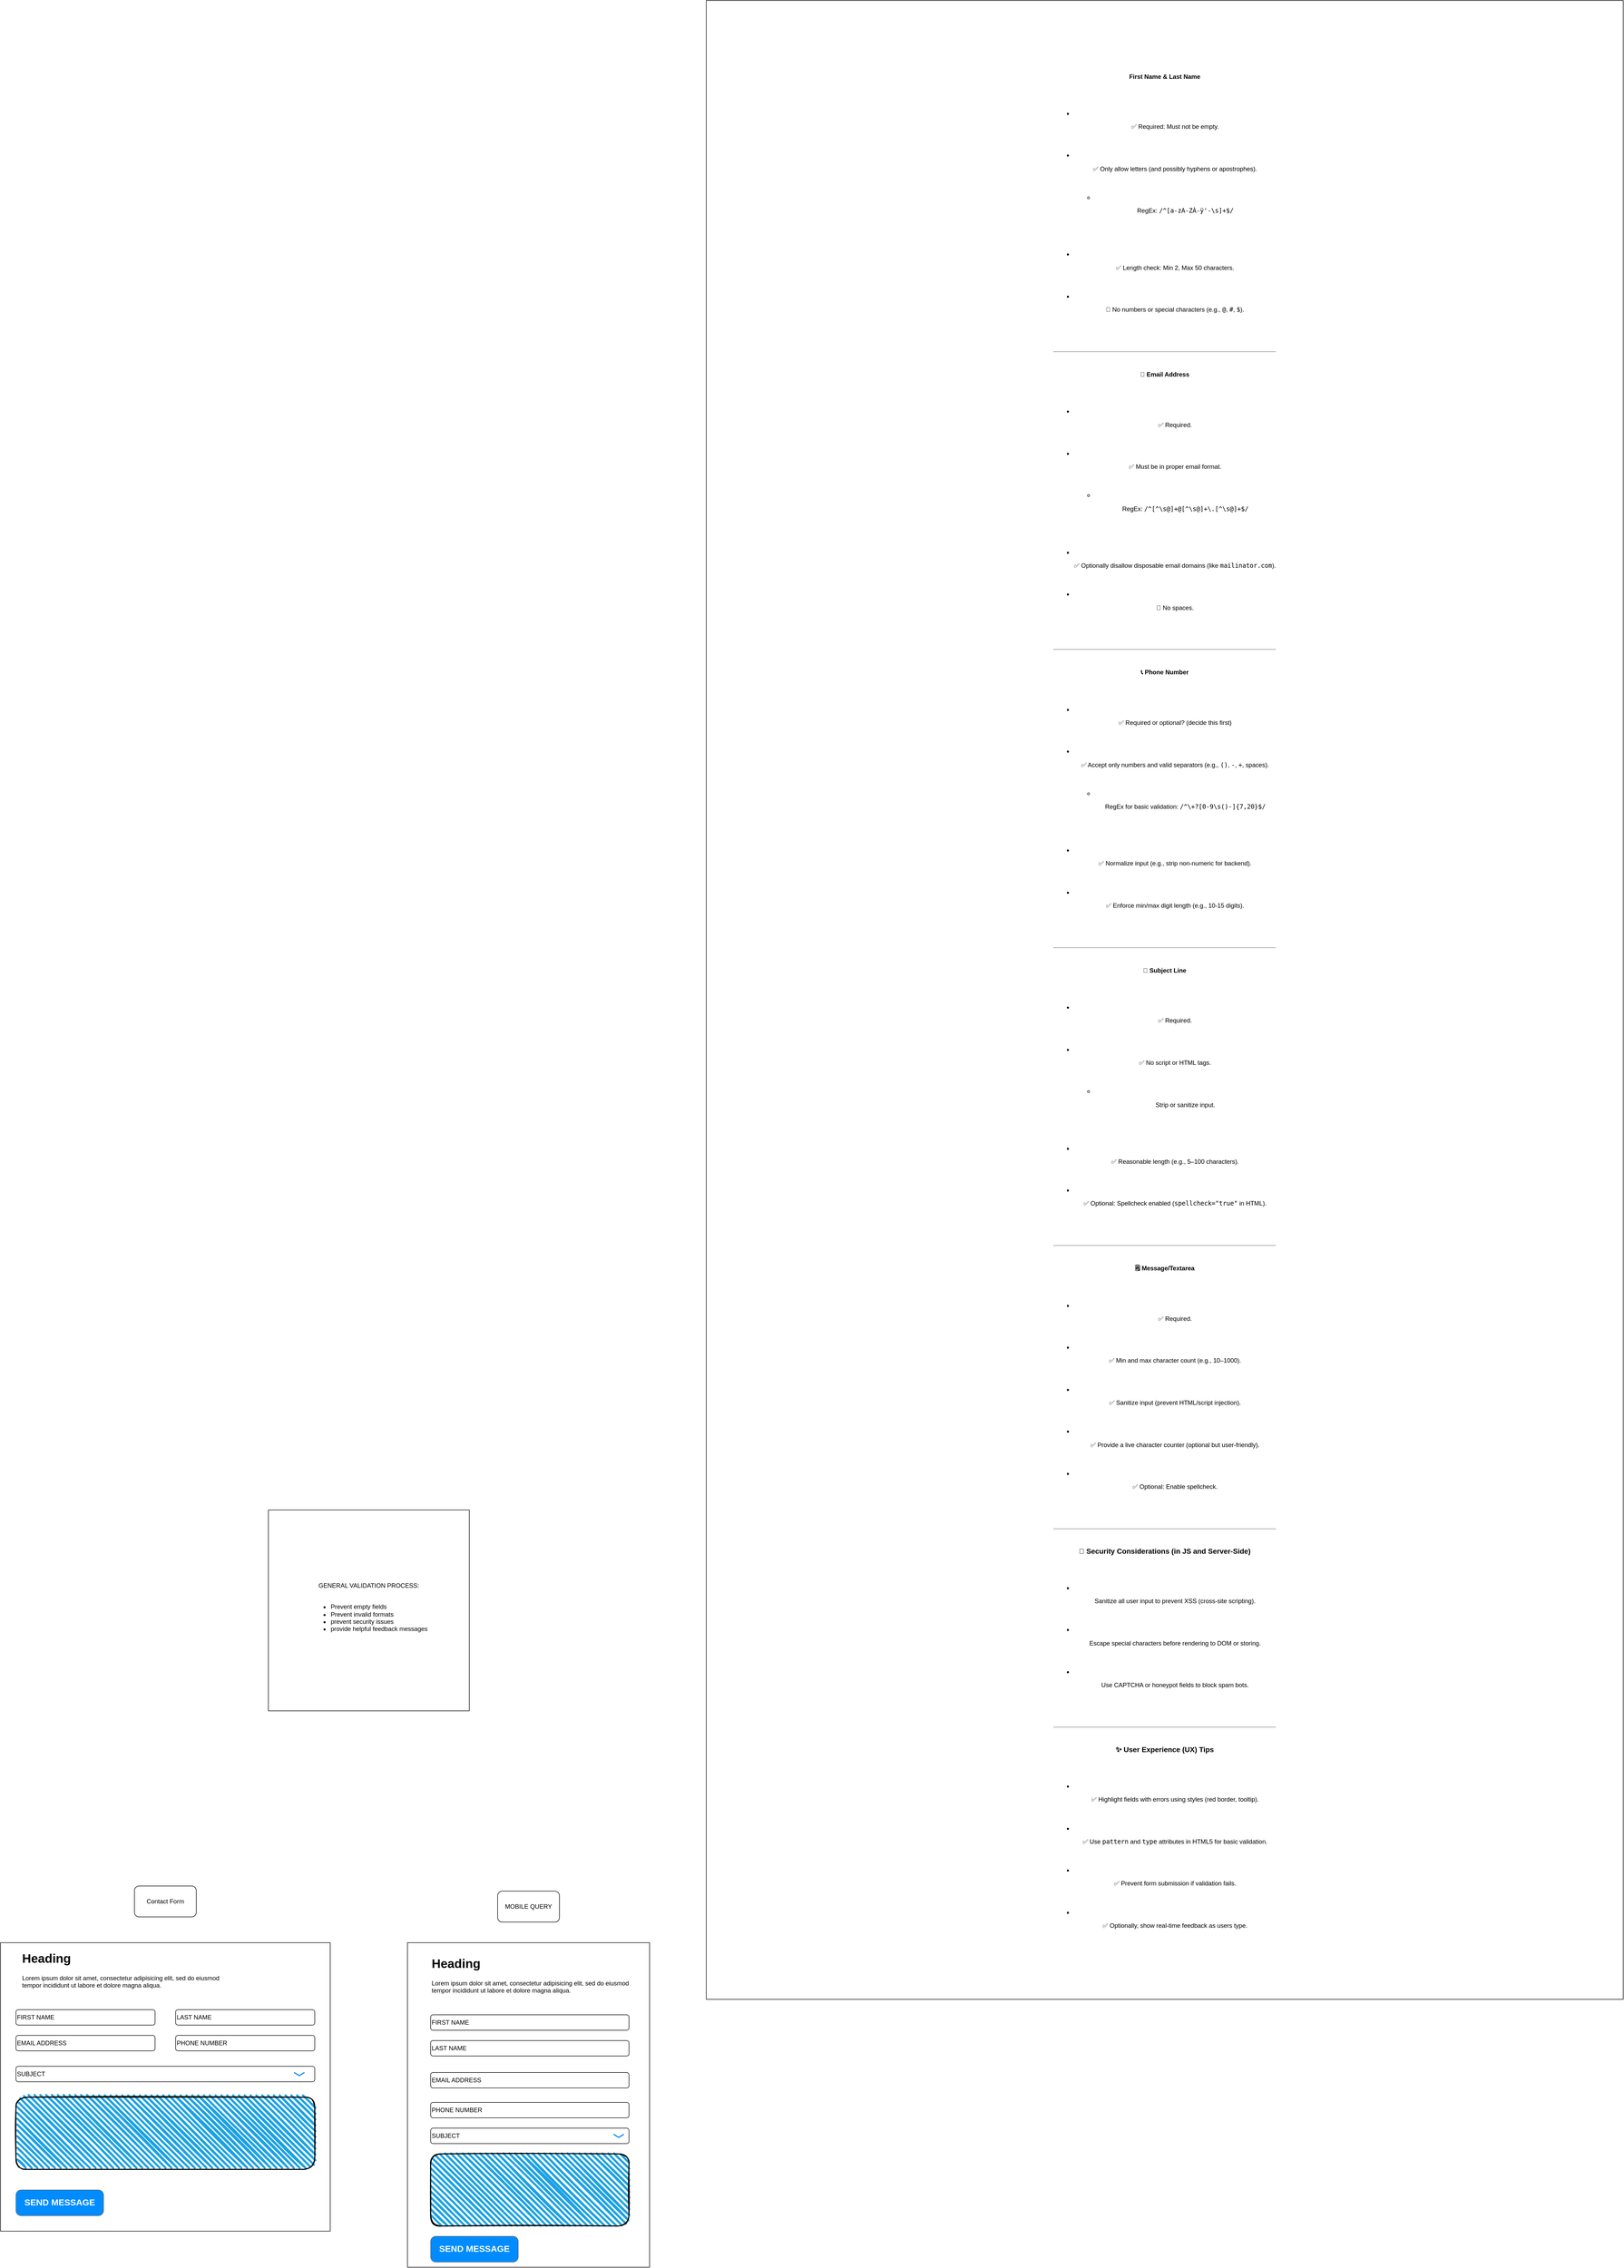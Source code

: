<mxfile>
    <diagram id="CIU3hQZqG4bvmMYvp0ws" name="Page-1">
        <mxGraphModel dx="1626" dy="4079" grid="1" gridSize="10" guides="1" tooltips="1" connect="1" arrows="1" fold="1" page="1" pageScale="1" pageWidth="850" pageHeight="1100" math="0" shadow="0">
            <root>
                <mxCell id="0"/>
                <mxCell id="1" parent="0"/>
                <mxCell id="2" value="Contact Form" style="rounded=1;whiteSpace=wrap;html=1;" vertex="1" parent="1">
                    <mxGeometry x="490" y="370" width="120" height="60" as="geometry"/>
                </mxCell>
                <mxCell id="3" value="" style="rounded=0;whiteSpace=wrap;html=1;" vertex="1" parent="1">
                    <mxGeometry x="230" y="480" width="640" height="560" as="geometry"/>
                </mxCell>
                <mxCell id="6" value="&lt;h1 style=&quot;margin-top: 0px;&quot;&gt;Heading&lt;/h1&gt;&lt;p&gt;Lorem ipsum dolor sit amet, consectetur adipisicing elit, sed do eiusmod tempor incididunt ut labore et dolore magna aliqua.&lt;/p&gt;" style="text;html=1;whiteSpace=wrap;overflow=hidden;rounded=0;" vertex="1" parent="1">
                    <mxGeometry x="270" y="490" width="420" height="120" as="geometry"/>
                </mxCell>
                <mxCell id="7" value="FIRST NAME" style="rounded=1;whiteSpace=wrap;html=1;align=left;" vertex="1" parent="1">
                    <mxGeometry x="260" y="610" width="270" height="30" as="geometry"/>
                </mxCell>
                <mxCell id="8" value="LAST NAME&lt;span style=&quot;font-family: monospace; font-size: 0px; text-wrap-mode: nowrap;&quot;&gt;%3CmxGraphModel%3E%3Croot%3E%3CmxCell%20id%3D%220%22%2F%3E%3CmxCell%20id%3D%221%22%20parent%3D%220%22%2F%3E%3CmxCell%20id%3D%222%22%20value%3D%22FIRST%20NAME%22%20style%3D%22rounded%3D1%3BwhiteSpace%3Dwrap%3Bhtml%3D1%3Balign%3Dleft%3B%22%20vertex%3D%221%22%20parent%3D%221%22%3E%3CmxGeometry%20x%3D%22260%22%20y%3D%22610%22%20width%3D%22270%22%20height%3D%2230%22%20as%3D%22geometry%22%2F%3E%3C%2FmxCell%3E%3C%2Froot%3E%3C%2FmxGraphModel%3E&lt;/span&gt;" style="rounded=1;whiteSpace=wrap;html=1;align=left;" vertex="1" parent="1">
                    <mxGeometry x="570" y="610" width="270" height="30" as="geometry"/>
                </mxCell>
                <mxCell id="9" value="EMAIL ADDRESS&lt;span style=&quot;font-family: monospace; font-size: 0px; text-wrap-mode: nowrap;&quot;&gt;%3CmxGraphModel%3E%3Croot%3E%3CmxCell%20id%3D%220%22%2F%3E%3CmxCell%20id%3D%221%22%20parent%3D%220%22%2F%3E%3CmxCell%20id%3D%222%22%20value%3D%22LAST%20NAME%26lt%3Bspan%20style%3D%26quot%3Bfont-family%3A%20monospace%3B%20font-size%3A%200px%3B%20text-wrap-mode%3A%20nowrap%3B%26quot%3B%26gt%3B%253CmxGraphModel%253E%253Croot%253E%253CmxCell%2520id%253D%25220%2522%252F%253E%253CmxCell%2520id%253D%25221%2522%2520parent%253D%25220%2522%252F%253E%253CmxCell%2520id%253D%25222%2522%2520value%253D%2522FIRST%2520NAME%2522%2520style%253D%2522rounded%253D1%253BwhiteSpace%253Dwrap%253Bhtml%253D1%253Balign%253Dleft%253B%2522%2520vertex%253D%25221%2522%2520parent%253D%25221%2522%253E%253CmxGeometry%2520x%253D%2522260%2522%2520y%253D%2522610%2522%2520width%253D%2522270%2522%2520height%253D%252230%2522%2520as%253D%2522geometry%2522%252F%253E%253C%252FmxCell%253E%253C%252Froot%253E%253C%252FmxGraphModel%253E%26lt%3B%2Fspan%26gt%3B%22%20style%3D%22rounded%3D1%3BwhiteSpace%3Dwrap%3Bhtml%3D1%3Balign%3Dleft%3B%22%20vertex%3D%221%22%20parent%3D%221%22%3E%3CmxGeometry%20x%3D%22570%22%20y%3D%22610%22%20width%3D%22270%22%20height%3D%2230%22%20as%3D%22geometry%22%2F%3E%3C%2FmxCell%3E%3C%2Froot%3E%3C%2FmxGraphModel%3E&lt;/span&gt;" style="rounded=1;whiteSpace=wrap;html=1;align=left;" vertex="1" parent="1">
                    <mxGeometry x="260" y="660" width="270" height="30" as="geometry"/>
                </mxCell>
                <mxCell id="10" value="PHONE NUMBER" style="rounded=1;whiteSpace=wrap;html=1;align=left;" vertex="1" parent="1">
                    <mxGeometry x="570" y="660" width="270" height="30" as="geometry"/>
                </mxCell>
                <mxCell id="11" value="SUBJECT" style="rounded=1;whiteSpace=wrap;html=1;align=left;" vertex="1" parent="1">
                    <mxGeometry x="260" y="720" width="580" height="30" as="geometry"/>
                </mxCell>
                <mxCell id="12" value="" style="html=1;verticalLabelPosition=bottom;labelBackgroundColor=#ffffff;verticalAlign=top;shadow=0;dashed=0;strokeWidth=2;shape=mxgraph.ios7.misc.down;strokeColor=#0080f0;" vertex="1" parent="1">
                    <mxGeometry x="800" y="732" width="20" height="6" as="geometry"/>
                </mxCell>
                <mxCell id="13" value="" style="rounded=1;whiteSpace=wrap;html=1;strokeWidth=2;fillWeight=4;hachureGap=8;hachureAngle=45;fillColor=#1ba1e2;sketch=1;" vertex="1" parent="1">
                    <mxGeometry x="260" y="780" width="580" height="140" as="geometry"/>
                </mxCell>
                <mxCell id="14" value="SEND MESSAGE" style="strokeWidth=1;shadow=0;dashed=0;align=center;html=1;shape=mxgraph.mockup.buttons.button;strokeColor=#666666;fontColor=#ffffff;mainText=;buttonStyle=round;fontSize=17;fontStyle=1;fillColor=#008cff;whiteSpace=wrap;" vertex="1" parent="1">
                    <mxGeometry x="260" y="960" width="170" height="50" as="geometry"/>
                </mxCell>
                <mxCell id="15" value="" style="rounded=0;whiteSpace=wrap;html=1;" vertex="1" parent="1">
                    <mxGeometry x="1020" y="480" width="470" height="630" as="geometry"/>
                </mxCell>
                <mxCell id="16" value="&lt;h1 style=&quot;margin-top: 0px;&quot;&gt;Heading&lt;/h1&gt;&lt;p&gt;Lorem ipsum dolor sit amet, consectetur adipisicing elit, sed do eiusmod tempor incididunt ut labore et dolore magna aliqua.&lt;/p&gt;" style="text;html=1;whiteSpace=wrap;overflow=hidden;rounded=0;" vertex="1" parent="1">
                    <mxGeometry x="1065" y="500" width="420" height="120" as="geometry"/>
                </mxCell>
                <mxCell id="17" value="FIRST NAME" style="rounded=1;whiteSpace=wrap;html=1;align=left;" vertex="1" parent="1">
                    <mxGeometry x="1065" y="620" width="385" height="30" as="geometry"/>
                </mxCell>
                <mxCell id="18" value="LAST NAME&lt;span style=&quot;font-family: monospace; font-size: 0px; text-wrap-mode: nowrap;&quot;&gt;%3CmxGraphModel%3E%3Croot%3E%3CmxCell%20id%3D%220%22%2F%3E%3CmxCell%20id%3D%221%22%20parent%3D%220%22%2F%3E%3CmxCell%20id%3D%222%22%20value%3D%22FIRST%20NAME%22%20style%3D%22rounded%3D1%3BwhiteSpace%3Dwrap%3Bhtml%3D1%3Balign%3Dleft%3B%22%20vertex%3D%221%22%20parent%3D%221%22%3E%3CmxGeometry%20x%3D%22260%22%20y%3D%22610%22%20width%3D%22270%22%20height%3D%2230%22%20as%3D%22geometry%22%2F%3E%3C%2FmxCell%3E%3C%2Froot%3E%3C%2FmxGraphModel%3E&lt;/span&gt;" style="rounded=1;whiteSpace=wrap;html=1;align=left;" vertex="1" parent="1">
                    <mxGeometry x="1065" y="670" width="385" height="30" as="geometry"/>
                </mxCell>
                <mxCell id="19" value="EMAIL ADDRESS&lt;span style=&quot;font-family: monospace; font-size: 0px; text-wrap-mode: nowrap;&quot;&gt;%3CmxGraphModel%3E%3Croot%3E%3CmxCell%20id%3D%220%22%2F%3E%3CmxCell%20id%3D%221%22%20parent%3D%220%22%2F%3E%3CmxCell%20id%3D%222%22%20value%3D%22LAST%20NAME%26lt%3Bspan%20style%3D%26quot%3Bfont-family%3A%20monospace%3B%20font-size%3A%200px%3B%20text-wrap-mode%3A%20nowrap%3B%26quot%3B%26gt%3B%253CmxGraphModel%253E%253Croot%253E%253CmxCell%2520id%253D%25220%2522%252F%253E%253CmxCell%2520id%253D%25221%2522%2520parent%253D%25220%2522%252F%253E%253CmxCell%2520id%253D%25222%2522%2520value%253D%2522FIRST%2520NAME%2522%2520style%253D%2522rounded%253D1%253BwhiteSpace%253Dwrap%253Bhtml%253D1%253Balign%253Dleft%253B%2522%2520vertex%253D%25221%2522%2520parent%253D%25221%2522%253E%253CmxGeometry%2520x%253D%2522260%2522%2520y%253D%2522610%2522%2520width%253D%2522270%2522%2520height%253D%252230%2522%2520as%253D%2522geometry%2522%252F%253E%253C%252FmxCell%253E%253C%252Froot%253E%253C%252FmxGraphModel%253E%26lt%3B%2Fspan%26gt%3B%22%20style%3D%22rounded%3D1%3BwhiteSpace%3Dwrap%3Bhtml%3D1%3Balign%3Dleft%3B%22%20vertex%3D%221%22%20parent%3D%221%22%3E%3CmxGeometry%20x%3D%22570%22%20y%3D%22610%22%20width%3D%22270%22%20height%3D%2230%22%20as%3D%22geometry%22%2F%3E%3C%2FmxCell%3E%3C%2Froot%3E%3C%2FmxGraphModel%3E&lt;/span&gt;" style="rounded=1;whiteSpace=wrap;html=1;align=left;" vertex="1" parent="1">
                    <mxGeometry x="1065" y="732" width="385" height="30" as="geometry"/>
                </mxCell>
                <mxCell id="20" value="PHONE NUMBER" style="rounded=1;whiteSpace=wrap;html=1;align=left;" vertex="1" parent="1">
                    <mxGeometry x="1065" y="790" width="385" height="30" as="geometry"/>
                </mxCell>
                <mxCell id="21" value="SUBJECT" style="rounded=1;whiteSpace=wrap;html=1;align=left;" vertex="1" parent="1">
                    <mxGeometry x="1065" y="840" width="385" height="30" as="geometry"/>
                </mxCell>
                <mxCell id="22" value="" style="html=1;verticalLabelPosition=bottom;labelBackgroundColor=#ffffff;verticalAlign=top;shadow=0;dashed=0;strokeWidth=2;shape=mxgraph.ios7.misc.down;strokeColor=#0080f0;" vertex="1" parent="1">
                    <mxGeometry x="1420" y="852" width="20" height="6" as="geometry"/>
                </mxCell>
                <mxCell id="23" value="" style="rounded=1;whiteSpace=wrap;html=1;strokeWidth=2;fillWeight=4;hachureGap=8;hachureAngle=45;fillColor=#1ba1e2;sketch=1;" vertex="1" parent="1">
                    <mxGeometry x="1065" y="890" width="385" height="140" as="geometry"/>
                </mxCell>
                <mxCell id="24" value="SEND MESSAGE" style="strokeWidth=1;shadow=0;dashed=0;align=center;html=1;shape=mxgraph.mockup.buttons.button;strokeColor=#666666;fontColor=#ffffff;mainText=;buttonStyle=round;fontSize=17;fontStyle=1;fillColor=#008cff;whiteSpace=wrap;" vertex="1" parent="1">
                    <mxGeometry x="1065" y="1050" width="170" height="50" as="geometry"/>
                </mxCell>
                <mxCell id="25" value="MOBILE QUERY" style="rounded=1;whiteSpace=wrap;html=1;" vertex="1" parent="1">
                    <mxGeometry x="1195" y="380" width="120" height="60" as="geometry"/>
                </mxCell>
                <mxCell id="26" value="&lt;div&gt;GENERAL VALIDATION PROCESS:&lt;/div&gt;&lt;div style=&quot;text-align: left;&quot;&gt;&lt;br&gt;&lt;/div&gt;&lt;div style=&quot;text-align: left;&quot;&gt;&lt;ul&gt;&lt;li&gt;Prevent empty fields&lt;/li&gt;&lt;li&gt;Prevent invalid formats&lt;/li&gt;&lt;li&gt;prevent security issues&lt;/li&gt;&lt;li&gt;provide helpful feedback messages&lt;/li&gt;&lt;/ul&gt;&lt;/div&gt;" style="whiteSpace=wrap;html=1;aspect=fixed;" vertex="1" parent="1">
                    <mxGeometry x="750" y="-360" width="390" height="390" as="geometry"/>
                </mxCell>
                <mxCell id="27" value="&lt;h4 class=&quot;&quot; data-end=&quot;721&quot; data-start=&quot;687&quot;&gt;&lt;strong data-end=&quot;721&quot; data-start=&quot;692&quot;&gt;First Name &amp;amp; Last Name&lt;/strong&gt;&lt;/h4&gt;&lt;br/&gt;&lt;ul data-end=&quot;955&quot; data-start=&quot;722&quot;&gt;&lt;br/&gt;&lt;li class=&quot;&quot; data-end=&quot;754&quot; data-start=&quot;722&quot;&gt;&lt;br/&gt;&lt;p class=&quot;&quot; data-end=&quot;754&quot; data-start=&quot;724&quot;&gt;✅ Required: Must not be empty.&lt;/p&gt;&lt;br/&gt;&lt;/li&gt;&lt;br/&gt;&lt;li class=&quot;&quot; data-end=&quot;850&quot; data-start=&quot;755&quot;&gt;&lt;br/&gt;&lt;p class=&quot;&quot; data-end=&quot;816&quot; data-start=&quot;757&quot;&gt;✅ Only allow letters (and possibly hyphens or apostrophes).&lt;/p&gt;&lt;br/&gt;&lt;ul data-end=&quot;850&quot; data-start=&quot;819&quot;&gt;&lt;br/&gt;&lt;li class=&quot;&quot; data-end=&quot;850&quot; data-start=&quot;819&quot;&gt;&lt;br/&gt;&lt;p class=&quot;&quot; data-end=&quot;850&quot; data-start=&quot;821&quot;&gt;RegEx: &lt;code data-end=&quot;850&quot; data-start=&quot;828&quot;&gt;/^[a-zA-ZÀ-ÿ&#39;-\s]+$/&lt;/code&gt;&lt;/p&gt;&lt;br/&gt;&lt;/li&gt;&lt;br/&gt;&lt;/ul&gt;&lt;br/&gt;&lt;/li&gt;&lt;br/&gt;&lt;li class=&quot;&quot; data-end=&quot;894&quot; data-start=&quot;851&quot;&gt;&lt;br/&gt;&lt;p class=&quot;&quot; data-end=&quot;894&quot; data-start=&quot;853&quot;&gt;✅ Length check: Min 2, Max 50 characters.&lt;/p&gt;&lt;br/&gt;&lt;/li&gt;&lt;br/&gt;&lt;li class=&quot;&quot; data-end=&quot;955&quot; data-start=&quot;895&quot;&gt;&lt;br/&gt;&lt;p class=&quot;&quot; data-end=&quot;955&quot; data-start=&quot;897&quot;&gt;🚫 No numbers or special characters (e.g., &lt;code data-end=&quot;943&quot; data-start=&quot;940&quot;&gt;@&lt;/code&gt;, &lt;code data-end=&quot;948&quot; data-start=&quot;945&quot;&gt;#&lt;/code&gt;, &lt;code data-end=&quot;953&quot; data-start=&quot;950&quot;&gt;$&lt;/code&gt;).&lt;/p&gt;&lt;br/&gt;&lt;/li&gt;&lt;br/&gt;&lt;/ul&gt;&lt;br/&gt;&lt;hr class=&quot;&quot; data-end=&quot;960&quot; data-start=&quot;957&quot;&gt;&lt;br/&gt;&lt;h4 class=&quot;&quot; data-end=&quot;987&quot; data-start=&quot;962&quot;&gt;&lt;strong data-end=&quot;987&quot; data-start=&quot;967&quot;&gt;📧 Email Address&lt;/strong&gt;&lt;/h4&gt;&lt;br/&gt;&lt;ul data-end=&quot;1169&quot; data-start=&quot;988&quot;&gt;&lt;br/&gt;&lt;li class=&quot;&quot; data-end=&quot;1001&quot; data-start=&quot;988&quot;&gt;&lt;br/&gt;&lt;p class=&quot;&quot; data-end=&quot;1001&quot; data-start=&quot;990&quot;&gt;✅ Required.&lt;/p&gt;&lt;br/&gt;&lt;/li&gt;&lt;br/&gt;&lt;li class=&quot;&quot; data-end=&quot;1079&quot; data-start=&quot;1002&quot;&gt;&lt;br/&gt;&lt;p class=&quot;&quot; data-end=&quot;1037&quot; data-start=&quot;1004&quot;&gt;✅ Must be in proper email format.&lt;/p&gt;&lt;br/&gt;&lt;ul data-end=&quot;1079&quot; data-start=&quot;1040&quot;&gt;&lt;br/&gt;&lt;li class=&quot;&quot; data-end=&quot;1079&quot; data-start=&quot;1040&quot;&gt;&lt;br/&gt;&lt;p class=&quot;&quot; data-end=&quot;1079&quot; data-start=&quot;1042&quot;&gt;RegEx: &lt;code data-end=&quot;1079&quot; data-start=&quot;1049&quot;&gt;/^[^\s@]+@[^\s@]+\.[^\s@]+$/&lt;/code&gt;&lt;/p&gt;&lt;br/&gt;&lt;/li&gt;&lt;br/&gt;&lt;/ul&gt;&lt;br/&gt;&lt;/li&gt;&lt;br/&gt;&lt;li class=&quot;&quot; data-end=&quot;1153&quot; data-start=&quot;1080&quot;&gt;&lt;br/&gt;&lt;p class=&quot;&quot; data-end=&quot;1153&quot; data-start=&quot;1082&quot;&gt;✅ Optionally disallow disposable email domains (like &lt;code data-end=&quot;1151&quot; data-start=&quot;1135&quot;&gt;mailinator.com&lt;/code&gt;).&lt;/p&gt;&lt;br/&gt;&lt;/li&gt;&lt;br/&gt;&lt;li class=&quot;&quot; data-end=&quot;1169&quot; data-start=&quot;1154&quot;&gt;&lt;br/&gt;&lt;p class=&quot;&quot; data-end=&quot;1169&quot; data-start=&quot;1156&quot;&gt;🚫 No spaces.&lt;/p&gt;&lt;br/&gt;&lt;/li&gt;&lt;br/&gt;&lt;/ul&gt;&lt;br/&gt;&lt;hr class=&quot;&quot; data-end=&quot;1174&quot; data-start=&quot;1171&quot;&gt;&lt;br/&gt;&lt;h4 class=&quot;&quot; data-end=&quot;1200&quot; data-start=&quot;1176&quot;&gt;&lt;strong data-end=&quot;1200&quot; data-start=&quot;1181&quot;&gt;📞 Phone Number&lt;/strong&gt;&lt;/h4&gt;&lt;br/&gt;&lt;ul data-end=&quot;1495&quot; data-start=&quot;1201&quot;&gt;&lt;br/&gt;&lt;li class=&quot;&quot; data-end=&quot;1246&quot; data-start=&quot;1201&quot;&gt;&lt;br/&gt;&lt;p class=&quot;&quot; data-end=&quot;1246&quot; data-start=&quot;1203&quot;&gt;✅ Required or optional? (decide this first)&lt;/p&gt;&lt;br/&gt;&lt;/li&gt;&lt;br/&gt;&lt;li class=&quot;&quot; data-end=&quot;1381&quot; data-start=&quot;1247&quot;&gt;&lt;br/&gt;&lt;p class=&quot;&quot; data-end=&quot;1323&quot; data-start=&quot;1249&quot;&gt;✅ Accept only numbers and valid separators (e.g., &lt;code data-end=&quot;1303&quot; data-start=&quot;1299&quot;&gt;()&lt;/code&gt;, &lt;code data-end=&quot;1308&quot; data-start=&quot;1305&quot;&gt;-&lt;/code&gt;, &lt;code data-end=&quot;1313&quot; data-start=&quot;1310&quot;&gt;+&lt;/code&gt;, spaces).&lt;/p&gt;&lt;br/&gt;&lt;ul data-end=&quot;1381&quot; data-start=&quot;1326&quot;&gt;&lt;br/&gt;&lt;li class=&quot;&quot; data-end=&quot;1381&quot; data-start=&quot;1326&quot;&gt;&lt;br/&gt;&lt;p class=&quot;&quot; data-end=&quot;1381&quot; data-start=&quot;1328&quot;&gt;RegEx for basic validation: &lt;code data-end=&quot;1381&quot; data-start=&quot;1356&quot;&gt;/^\+?[0-9\s()-]{7,20}$/&lt;/code&gt;&lt;/p&gt;&lt;br/&gt;&lt;/li&gt;&lt;br/&gt;&lt;/ul&gt;&lt;br/&gt;&lt;/li&gt;&lt;br/&gt;&lt;li class=&quot;&quot; data-end=&quot;1440&quot; data-start=&quot;1382&quot;&gt;&lt;br/&gt;&lt;p class=&quot;&quot; data-end=&quot;1440&quot; data-start=&quot;1384&quot;&gt;✅ Normalize input (e.g., strip non-numeric for backend).&lt;/p&gt;&lt;br/&gt;&lt;/li&gt;&lt;br/&gt;&lt;li class=&quot;&quot; data-end=&quot;1495&quot; data-start=&quot;1441&quot;&gt;&lt;br/&gt;&lt;p class=&quot;&quot; data-end=&quot;1495&quot; data-start=&quot;1443&quot;&gt;✅ Enforce min/max digit length (e.g., 10-15 digits).&lt;/p&gt;&lt;br/&gt;&lt;/li&gt;&lt;br/&gt;&lt;/ul&gt;&lt;br/&gt;&lt;hr class=&quot;&quot; data-end=&quot;1500&quot; data-start=&quot;1497&quot;&gt;&lt;br/&gt;&lt;h4 class=&quot;&quot; data-end=&quot;1526&quot; data-start=&quot;1502&quot;&gt;&lt;strong data-end=&quot;1526&quot; data-start=&quot;1507&quot;&gt;📝 Subject Line&lt;/strong&gt;&lt;/h4&gt;&lt;br/&gt;&lt;ul data-end=&quot;1709&quot; data-start=&quot;1527&quot;&gt;&lt;br/&gt;&lt;li class=&quot;&quot; data-end=&quot;1540&quot; data-start=&quot;1527&quot;&gt;&lt;br/&gt;&lt;p class=&quot;&quot; data-end=&quot;1540&quot; data-start=&quot;1529&quot;&gt;✅ Required.&lt;/p&gt;&lt;br/&gt;&lt;/li&gt;&lt;br/&gt;&lt;li class=&quot;&quot; data-end=&quot;1597&quot; data-start=&quot;1541&quot;&gt;&lt;br/&gt;&lt;p class=&quot;&quot; data-end=&quot;1568&quot; data-start=&quot;1543&quot;&gt;✅ No script or HTML tags.&lt;/p&gt;&lt;br/&gt;&lt;ul data-end=&quot;1597&quot; data-start=&quot;1571&quot;&gt;&lt;br/&gt;&lt;li class=&quot;&quot; data-end=&quot;1597&quot; data-start=&quot;1571&quot;&gt;&lt;br/&gt;&lt;p class=&quot;&quot; data-end=&quot;1597&quot; data-start=&quot;1573&quot;&gt;Strip or sanitize input.&lt;/p&gt;&lt;br/&gt;&lt;/li&gt;&lt;br/&gt;&lt;/ul&gt;&lt;br/&gt;&lt;/li&gt;&lt;br/&gt;&lt;li class=&quot;&quot; data-end=&quot;1645&quot; data-start=&quot;1598&quot;&gt;&lt;br/&gt;&lt;p class=&quot;&quot; data-end=&quot;1645&quot; data-start=&quot;1600&quot;&gt;✅ Reasonable length (e.g., 5–100 characters).&lt;/p&gt;&lt;br/&gt;&lt;/li&gt;&lt;br/&gt;&lt;li class=&quot;&quot; data-end=&quot;1709&quot; data-start=&quot;1646&quot;&gt;&lt;br/&gt;&lt;p class=&quot;&quot; data-end=&quot;1709&quot; data-start=&quot;1648&quot;&gt;✅ Optional: Spellcheck enabled (&lt;code data-end=&quot;1699&quot; data-start=&quot;1680&quot;&gt;spellcheck=&quot;true&quot;&lt;/code&gt; in HTML).&lt;/p&gt;&lt;br/&gt;&lt;/li&gt;&lt;br/&gt;&lt;/ul&gt;&lt;br/&gt;&lt;hr class=&quot;&quot; data-end=&quot;1714&quot; data-start=&quot;1711&quot;&gt;&lt;br/&gt;&lt;h4 class=&quot;&quot; data-end=&quot;1745&quot; data-start=&quot;1716&quot;&gt;&lt;strong data-end=&quot;1745&quot; data-start=&quot;1721&quot;&gt;🗒️ Message/Textarea&lt;/strong&gt;&lt;/h4&gt;&lt;br/&gt;&lt;ul data-end=&quot;1960&quot; data-start=&quot;1746&quot;&gt;&lt;br/&gt;&lt;li class=&quot;&quot; data-end=&quot;1759&quot; data-start=&quot;1746&quot;&gt;&lt;br/&gt;&lt;p class=&quot;&quot; data-end=&quot;1759&quot; data-start=&quot;1748&quot;&gt;✅ Required.&lt;/p&gt;&lt;br/&gt;&lt;/li&gt;&lt;br/&gt;&lt;li class=&quot;&quot; data-end=&quot;1808&quot; data-start=&quot;1760&quot;&gt;&lt;br/&gt;&lt;p class=&quot;&quot; data-end=&quot;1808&quot; data-start=&quot;1762&quot;&gt;✅ Min and max character count (e.g., 10–1000).&lt;/p&gt;&lt;br/&gt;&lt;/li&gt;&lt;br/&gt;&lt;li class=&quot;&quot; data-end=&quot;1860&quot; data-start=&quot;1809&quot;&gt;&lt;br/&gt;&lt;p class=&quot;&quot; data-end=&quot;1860&quot; data-start=&quot;1811&quot;&gt;✅ Sanitize input (prevent HTML/script injection).&lt;/p&gt;&lt;br/&gt;&lt;/li&gt;&lt;br/&gt;&lt;li class=&quot;&quot; data-end=&quot;1927&quot; data-start=&quot;1861&quot;&gt;&lt;br/&gt;&lt;p class=&quot;&quot; data-end=&quot;1927&quot; data-start=&quot;1863&quot;&gt;✅ Provide a live character counter (optional but user-friendly).&lt;/p&gt;&lt;br/&gt;&lt;/li&gt;&lt;br/&gt;&lt;li class=&quot;&quot; data-end=&quot;1960&quot; data-start=&quot;1928&quot;&gt;&lt;br/&gt;&lt;p class=&quot;&quot; data-end=&quot;1960&quot; data-start=&quot;1930&quot;&gt;✅ Optional: Enable spellcheck.&lt;/p&gt;&lt;br/&gt;&lt;/li&gt;&lt;br/&gt;&lt;/ul&gt;&lt;br/&gt;&lt;hr class=&quot;&quot; data-end=&quot;1965&quot; data-start=&quot;1962&quot;&gt;&lt;br/&gt;&lt;h3 class=&quot;&quot; data-end=&quot;2021&quot; data-start=&quot;1967&quot;&gt;🔐 Security Considerations (in JS and Server-Side)&lt;/h3&gt;&lt;br/&gt;&lt;ul data-end=&quot;2203&quot; data-start=&quot;2022&quot;&gt;&lt;br/&gt;&lt;li class=&quot;&quot; data-end=&quot;2086&quot; data-start=&quot;2022&quot;&gt;&lt;br/&gt;&lt;p class=&quot;&quot; data-end=&quot;2086&quot; data-start=&quot;2024&quot;&gt;Sanitize all user input to prevent XSS (cross-site scripting).&lt;/p&gt;&lt;br/&gt;&lt;/li&gt;&lt;br/&gt;&lt;li class=&quot;&quot; data-end=&quot;2150&quot; data-start=&quot;2087&quot;&gt;&lt;br/&gt;&lt;p class=&quot;&quot; data-end=&quot;2150&quot; data-start=&quot;2089&quot;&gt;Escape special characters before rendering to DOM or storing.&lt;/p&gt;&lt;br/&gt;&lt;/li&gt;&lt;br/&gt;&lt;li class=&quot;&quot; data-end=&quot;2203&quot; data-start=&quot;2151&quot;&gt;&lt;br/&gt;&lt;p class=&quot;&quot; data-end=&quot;2203&quot; data-start=&quot;2153&quot;&gt;Use CAPTCHA or honeypot fields to block spam bots.&lt;/p&gt;&lt;br/&gt;&lt;/li&gt;&lt;br/&gt;&lt;/ul&gt;&lt;br/&gt;&lt;hr class=&quot;&quot; data-end=&quot;2208&quot; data-start=&quot;2205&quot;&gt;&lt;br/&gt;&lt;h3 class=&quot;&quot; data-end=&quot;2241&quot; data-start=&quot;2210&quot;&gt;✨ User Experience (UX) Tips&lt;/h3&gt;&lt;br/&gt;&lt;ul data-end=&quot;2485&quot; data-start=&quot;2242&quot;&gt;&lt;br/&gt;&lt;li class=&quot;&quot; data-end=&quot;2310&quot; data-start=&quot;2242&quot;&gt;&lt;br/&gt;&lt;p class=&quot;&quot; data-end=&quot;2310&quot; data-start=&quot;2244&quot;&gt;✅ Highlight fields with errors using styles (red border, tooltip).&lt;/p&gt;&lt;br/&gt;&lt;/li&gt;&lt;br/&gt;&lt;li class=&quot;&quot; data-end=&quot;2381&quot; data-start=&quot;2311&quot;&gt;&lt;br/&gt;&lt;p class=&quot;&quot; data-end=&quot;2381&quot; data-start=&quot;2313&quot;&gt;✅ Use &lt;code data-end=&quot;2328&quot; data-start=&quot;2319&quot;&gt;pattern&lt;/code&gt; and &lt;code data-end=&quot;2339&quot; data-start=&quot;2333&quot;&gt;type&lt;/code&gt; attributes in HTML5 for basic validation.&lt;/p&gt;&lt;br/&gt;&lt;/li&gt;&lt;br/&gt;&lt;li class=&quot;&quot; data-end=&quot;2430&quot; data-start=&quot;2382&quot;&gt;&lt;br/&gt;&lt;p class=&quot;&quot; data-end=&quot;2430&quot; data-start=&quot;2384&quot;&gt;✅ Prevent form submission if validation fails.&lt;/p&gt;&lt;br/&gt;&lt;/li&gt;&lt;br/&gt;&lt;li class=&quot;&quot; data-end=&quot;2485&quot; data-start=&quot;2431&quot;&gt;&lt;br/&gt;&lt;p class=&quot;&quot; data-end=&quot;2485&quot; data-start=&quot;2433&quot;&gt;✅ Optionally, show real-time feedback as users type.&lt;/p&gt;&lt;/li&gt;&lt;/ul&gt;" style="rounded=0;whiteSpace=wrap;html=1;" vertex="1" parent="1">
                    <mxGeometry x="1600" y="-3290" width="1780" height="3880" as="geometry"/>
                </mxCell>
            </root>
        </mxGraphModel>
    </diagram>
</mxfile>